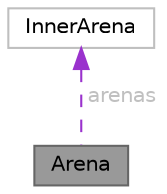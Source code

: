 digraph "Arena"
{
 // LATEX_PDF_SIZE
  bgcolor="transparent";
  edge [fontname=Helvetica,fontsize=10,labelfontname=Helvetica,labelfontsize=10];
  node [fontname=Helvetica,fontsize=10,shape=box,height=0.2,width=0.4];
  Node1 [id="Node000001",label="Arena",height=0.2,width=0.4,color="gray40", fillcolor="grey60", style="filled", fontcolor="black",tooltip=" "];
  Node2 -> Node1 [id="edge1_Node000001_Node000002",dir="back",color="darkorchid3",style="dashed",tooltip=" ",label=" arenas",fontcolor="grey" ];
  Node2 [id="Node000002",label="InnerArena",height=0.2,width=0.4,color="grey75", fillcolor="white", style="filled",URL="$structInnerArena.html",tooltip=" "];
}
